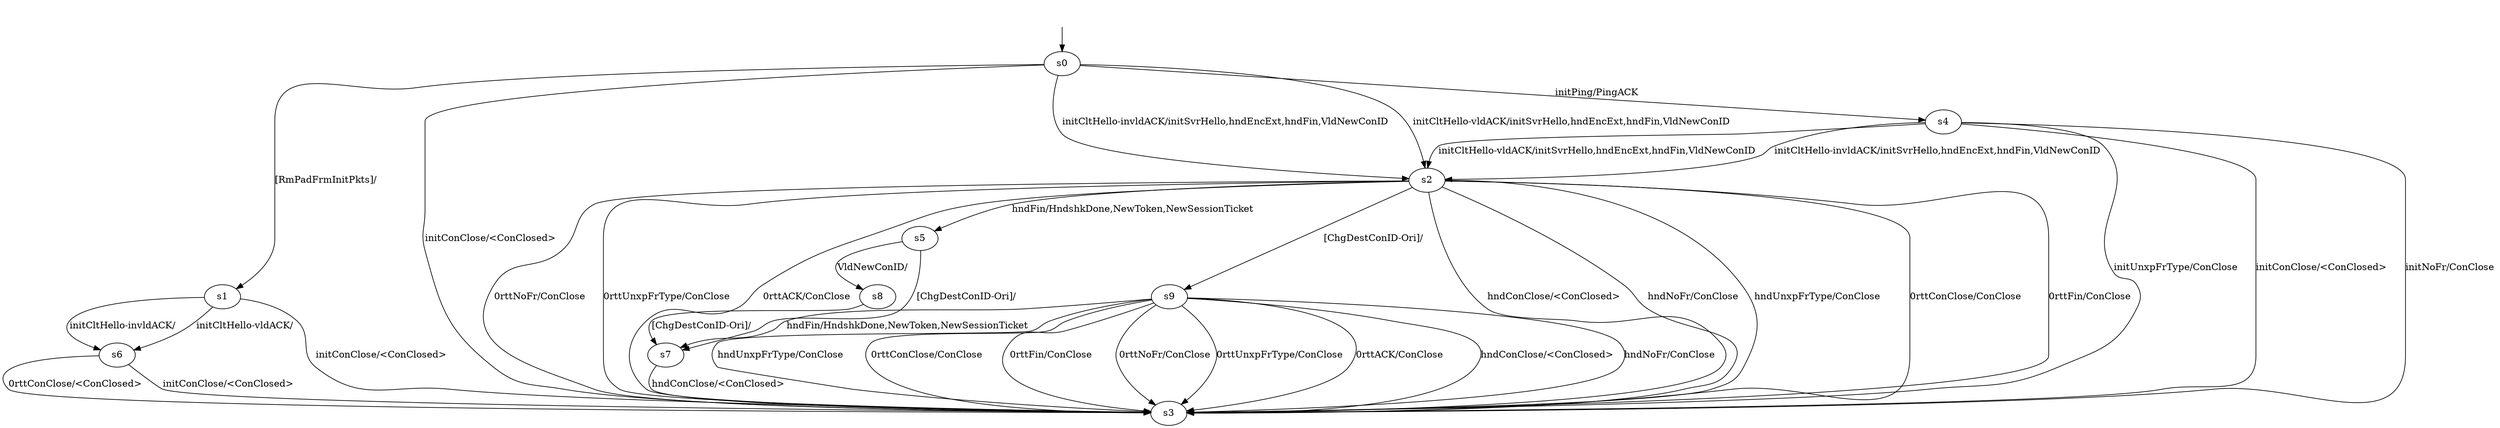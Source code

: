 digraph "../results/quic-goModels/quic-go-PSK-0/learnedModel" {
s0 [label=s0];
s1 [label=s1];
s2 [label=s2];
s3 [label=s3];
s4 [label=s4];
s5 [label=s5];
s6 [label=s6];
s7 [label=s7];
s8 [label=s8];
s9 [label=s9];
s0 -> s4  [label="initPing/PingACK "];
s0 -> s3  [label="initConClose/<ConClosed> "];
s0 -> s2  [label="initCltHello-vldACK/initSvrHello,hndEncExt,hndFin,VldNewConID "];
s0 -> s2  [label="initCltHello-invldACK/initSvrHello,hndEncExt,hndFin,VldNewConID "];
s0 -> s1  [label="[RmPadFrmInitPkts]/ "];
s1 -> s3  [label="initConClose/<ConClosed> "];
s1 -> s6  [label="initCltHello-vldACK/ "];
s1 -> s6  [label="initCltHello-invldACK/ "];
s2 -> s5  [label="hndFin/HndshkDone,NewToken,NewSessionTicket "];
s2 -> s3  [label="hndConClose/<ConClosed> "];
s2 -> s3  [label="hndNoFr/ConClose "];
s2 -> s3  [label="hndUnxpFrType/ConClose "];
s2 -> s3  [label="0rttConClose/ConClose "];
s2 -> s3  [label="0rttFin/ConClose "];
s2 -> s3  [label="0rttNoFr/ConClose "];
s2 -> s3  [label="0rttUnxpFrType/ConClose "];
s2 -> s3  [label="0rttACK/ConClose "];
s2 -> s9  [label="[ChgDestConID-Ori]/ "];
s4 -> s3  [label="initConClose/<ConClosed> "];
s4 -> s2  [label="initCltHello-vldACK/initSvrHello,hndEncExt,hndFin,VldNewConID "];
s4 -> s2  [label="initCltHello-invldACK/initSvrHello,hndEncExt,hndFin,VldNewConID "];
s4 -> s3  [label="initNoFr/ConClose "];
s4 -> s3  [label="initUnxpFrType/ConClose "];
s5 -> s8  [label="VldNewConID/ "];
s5 -> s7  [label="[ChgDestConID-Ori]/ "];
s6 -> s3  [label="initConClose/<ConClosed> "];
s6 -> s3  [label="0rttConClose/<ConClosed> "];
s7 -> s3  [label="hndConClose/<ConClosed> "];
s8 -> s7  [label="[ChgDestConID-Ori]/ "];
s9 -> s7  [label="hndFin/HndshkDone,NewToken,NewSessionTicket "];
s9 -> s3  [label="hndConClose/<ConClosed> "];
s9 -> s3  [label="hndNoFr/ConClose "];
s9 -> s3  [label="hndUnxpFrType/ConClose "];
s9 -> s3  [label="0rttConClose/ConClose "];
s9 -> s3  [label="0rttFin/ConClose "];
s9 -> s3  [label="0rttNoFr/ConClose "];
s9 -> s3  [label="0rttUnxpFrType/ConClose "];
s9 -> s3  [label="0rttACK/ConClose "];
__start0 [label="", shape=none];
__start0 -> s0  [label=""];
}
